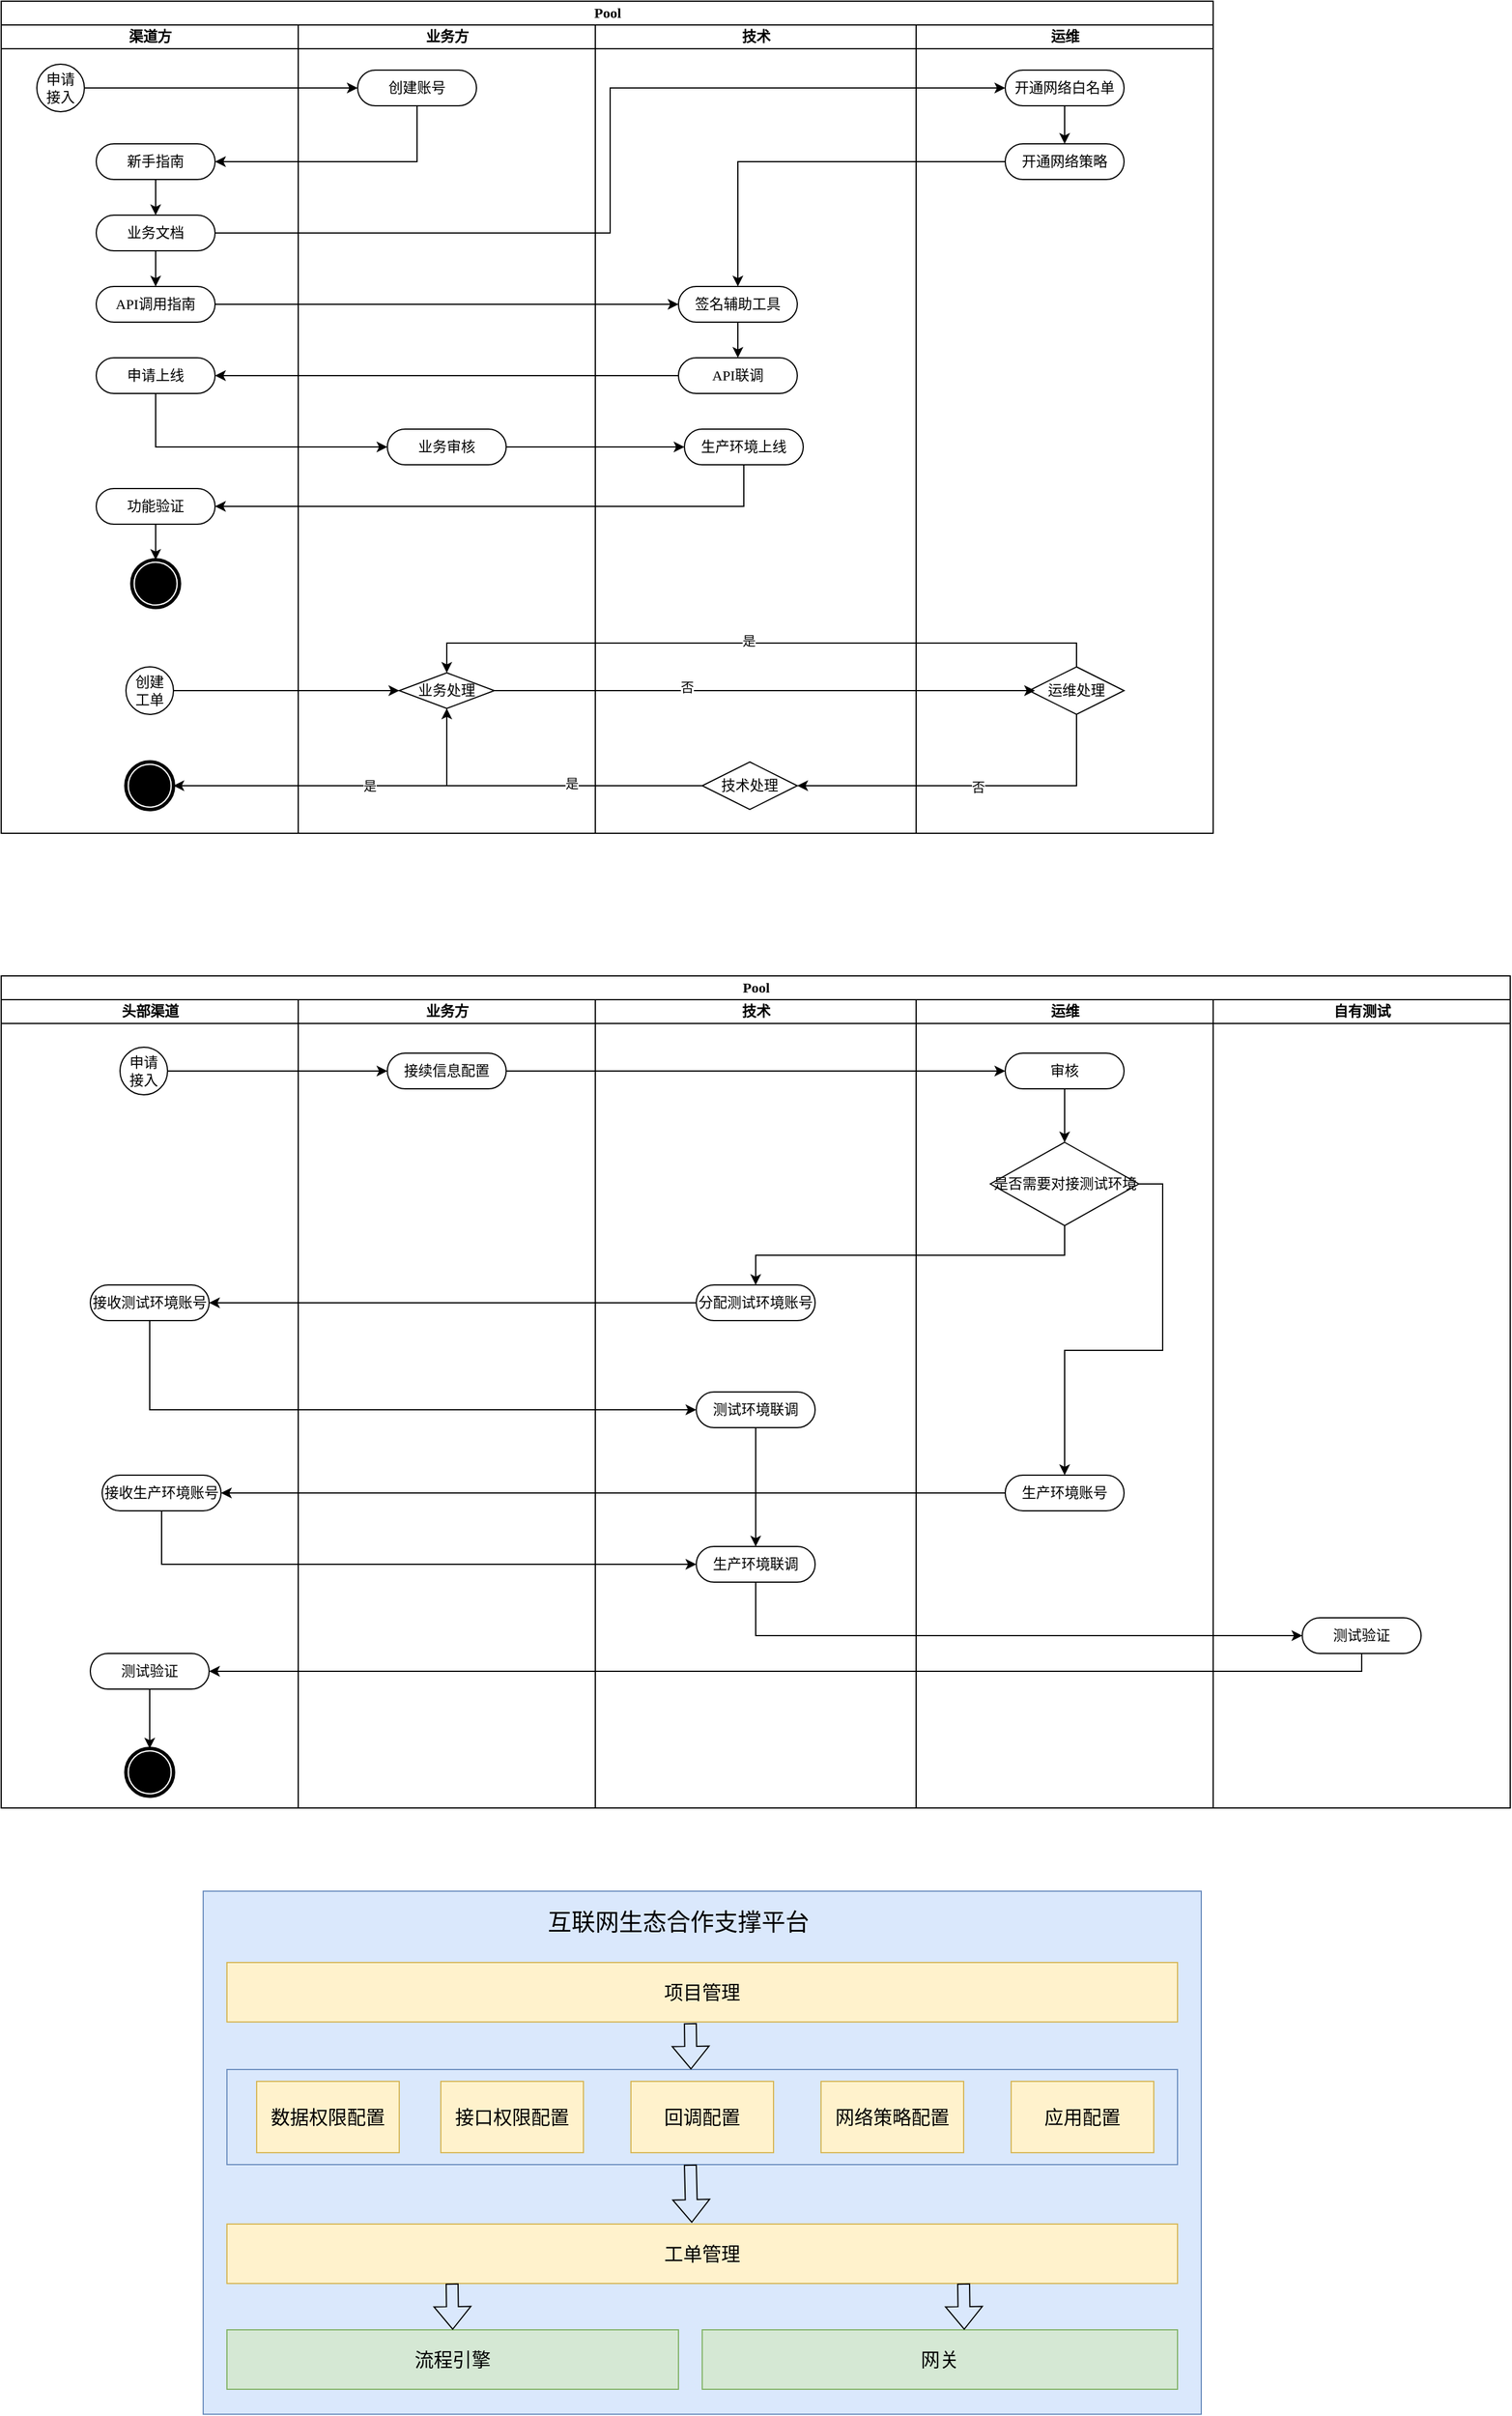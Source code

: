 <mxfile version="21.6.3" type="github" pages="3">
  <diagram name="Page-1" id="0783ab3e-0a74-02c8-0abd-f7b4e66b4bec">
    <mxGraphModel dx="1548" dy="1014" grid="1" gridSize="10" guides="1" tooltips="1" connect="1" arrows="1" fold="1" page="1" pageScale="1" pageWidth="850" pageHeight="1100" background="none" math="0" shadow="0">
      <root>
        <mxCell id="0" />
        <mxCell id="1" parent="0" />
        <mxCell id="1c1d494c118603dd-1" value="Pool" style="swimlane;html=1;childLayout=stackLayout;startSize=20;rounded=0;shadow=0;comic=0;labelBackgroundColor=none;strokeWidth=1;fontFamily=Verdana;fontSize=12;align=center;" parent="1" vertex="1">
          <mxGeometry x="40" y="20" width="1020" height="700" as="geometry" />
        </mxCell>
        <mxCell id="1c1d494c118603dd-2" value="渠道方" style="swimlane;html=1;startSize=20;" parent="1c1d494c118603dd-1" vertex="1">
          <mxGeometry y="20" width="250" height="680" as="geometry" />
        </mxCell>
        <mxCell id="7dVzVwEmSAzXkPohGRhL-30" value="申请&lt;br&gt;接入" style="ellipse;whiteSpace=wrap;html=1;aspect=fixed;" parent="1c1d494c118603dd-2" vertex="1">
          <mxGeometry x="30" y="33" width="40" height="40" as="geometry" />
        </mxCell>
        <mxCell id="7dVzVwEmSAzXkPohGRhL-35" style="edgeStyle=orthogonalEdgeStyle;rounded=0;orthogonalLoop=1;jettySize=auto;html=1;exitX=0.5;exitY=1;exitDx=0;exitDy=0;" parent="1c1d494c118603dd-2" source="7dVzVwEmSAzXkPohGRhL-32" target="7dVzVwEmSAzXkPohGRhL-34" edge="1">
          <mxGeometry relative="1" as="geometry" />
        </mxCell>
        <mxCell id="7dVzVwEmSAzXkPohGRhL-32" value="新手指南" style="rounded=1;whiteSpace=wrap;html=1;shadow=0;comic=0;labelBackgroundColor=none;strokeWidth=1;fontFamily=Verdana;fontSize=12;align=center;arcSize=50;" parent="1c1d494c118603dd-2" vertex="1">
          <mxGeometry x="80" y="100" width="100" height="30" as="geometry" />
        </mxCell>
        <mxCell id="7dVzVwEmSAzXkPohGRhL-37" style="edgeStyle=orthogonalEdgeStyle;rounded=0;orthogonalLoop=1;jettySize=auto;html=1;" parent="1c1d494c118603dd-2" source="7dVzVwEmSAzXkPohGRhL-34" target="7dVzVwEmSAzXkPohGRhL-36" edge="1">
          <mxGeometry relative="1" as="geometry" />
        </mxCell>
        <mxCell id="7dVzVwEmSAzXkPohGRhL-34" value="业务文档" style="rounded=1;whiteSpace=wrap;html=1;shadow=0;comic=0;labelBackgroundColor=none;strokeWidth=1;fontFamily=Verdana;fontSize=12;align=center;arcSize=50;" parent="1c1d494c118603dd-2" vertex="1">
          <mxGeometry x="80" y="160" width="100" height="30" as="geometry" />
        </mxCell>
        <mxCell id="7dVzVwEmSAzXkPohGRhL-36" value="API调用指南" style="rounded=1;whiteSpace=wrap;html=1;shadow=0;comic=0;labelBackgroundColor=none;strokeWidth=1;fontFamily=Verdana;fontSize=12;align=center;arcSize=50;" parent="1c1d494c118603dd-2" vertex="1">
          <mxGeometry x="80" y="220" width="100" height="30" as="geometry" />
        </mxCell>
        <mxCell id="7dVzVwEmSAzXkPohGRhL-49" value="申请上线" style="rounded=1;whiteSpace=wrap;html=1;shadow=0;comic=0;labelBackgroundColor=none;strokeWidth=1;fontFamily=Verdana;fontSize=12;align=center;arcSize=50;" parent="1c1d494c118603dd-2" vertex="1">
          <mxGeometry x="80" y="280" width="100" height="30" as="geometry" />
        </mxCell>
        <mxCell id="7dVzVwEmSAzXkPohGRhL-58" style="edgeStyle=orthogonalEdgeStyle;rounded=0;orthogonalLoop=1;jettySize=auto;html=1;exitX=0.5;exitY=1;exitDx=0;exitDy=0;" parent="1c1d494c118603dd-2" source="7dVzVwEmSAzXkPohGRhL-56" target="60571a20871a0731-5" edge="1">
          <mxGeometry relative="1" as="geometry" />
        </mxCell>
        <mxCell id="7dVzVwEmSAzXkPohGRhL-56" value="功能验证" style="rounded=1;whiteSpace=wrap;html=1;shadow=0;comic=0;labelBackgroundColor=none;strokeWidth=1;fontFamily=Verdana;fontSize=12;align=center;arcSize=50;" parent="1c1d494c118603dd-2" vertex="1">
          <mxGeometry x="80" y="390" width="100" height="30" as="geometry" />
        </mxCell>
        <mxCell id="60571a20871a0731-5" value="" style="shape=mxgraph.bpmn.shape;html=1;verticalLabelPosition=bottom;labelBackgroundColor=#ffffff;verticalAlign=top;perimeter=ellipsePerimeter;outline=end;symbol=terminate;rounded=0;shadow=0;comic=0;strokeWidth=1;fontFamily=Verdana;fontSize=12;align=center;" parent="1c1d494c118603dd-2" vertex="1">
          <mxGeometry x="110" y="450" width="40" height="40" as="geometry" />
        </mxCell>
        <mxCell id="7dVzVwEmSAzXkPohGRhL-59" value="创建&lt;br&gt;工单" style="ellipse;whiteSpace=wrap;html=1;aspect=fixed;" parent="1c1d494c118603dd-2" vertex="1">
          <mxGeometry x="105" y="540" width="40" height="40" as="geometry" />
        </mxCell>
        <mxCell id="7dVzVwEmSAzXkPohGRhL-106" value="" style="shape=mxgraph.bpmn.shape;html=1;verticalLabelPosition=bottom;labelBackgroundColor=#ffffff;verticalAlign=top;perimeter=ellipsePerimeter;outline=end;symbol=terminate;rounded=0;shadow=0;comic=0;strokeWidth=1;fontFamily=Verdana;fontSize=12;align=center;" parent="1c1d494c118603dd-2" vertex="1">
          <mxGeometry x="105" y="620" width="40" height="40" as="geometry" />
        </mxCell>
        <mxCell id="1c1d494c118603dd-3" value="业务方" style="swimlane;html=1;startSize=20;" parent="1c1d494c118603dd-1" vertex="1">
          <mxGeometry x="250" y="20" width="250" height="680" as="geometry" />
        </mxCell>
        <mxCell id="60571a20871a0731-8" value="创建账号" style="rounded=1;whiteSpace=wrap;html=1;shadow=0;comic=0;labelBackgroundColor=none;strokeWidth=1;fontFamily=Verdana;fontSize=12;align=center;arcSize=50;" parent="1c1d494c118603dd-3" vertex="1">
          <mxGeometry x="50" y="38" width="100" height="30" as="geometry" />
        </mxCell>
        <mxCell id="7dVzVwEmSAzXkPohGRhL-51" value="业务审核" style="rounded=1;whiteSpace=wrap;html=1;shadow=0;comic=0;labelBackgroundColor=none;strokeWidth=1;fontFamily=Verdana;fontSize=12;align=center;arcSize=50;" parent="1c1d494c118603dd-3" vertex="1">
          <mxGeometry x="75" y="340" width="100" height="30" as="geometry" />
        </mxCell>
        <mxCell id="7dVzVwEmSAzXkPohGRhL-61" value="业务处理" style="rhombus;whiteSpace=wrap;html=1;" parent="1c1d494c118603dd-3" vertex="1">
          <mxGeometry x="85" y="545" width="80" height="30" as="geometry" />
        </mxCell>
        <mxCell id="1c1d494c118603dd-4" value="技术" style="swimlane;html=1;startSize=20;" parent="1c1d494c118603dd-1" vertex="1">
          <mxGeometry x="500" y="20" width="270" height="680" as="geometry" />
        </mxCell>
        <mxCell id="1c1d494c118603dd-44" style="edgeStyle=none;rounded=0;html=1;labelBackgroundColor=none;startArrow=none;startFill=0;startSize=5;endArrow=classicThin;endFill=1;endSize=5;jettySize=auto;orthogonalLoop=1;strokeWidth=1;fontFamily=Verdana;fontSize=12" parent="1c1d494c118603dd-4" edge="1">
          <mxGeometry relative="1" as="geometry">
            <mxPoint x="120" y="700" as="sourcePoint" />
          </mxGeometry>
        </mxCell>
        <mxCell id="1c1d494c118603dd-56" style="edgeStyle=none;rounded=0;html=1;dashed=1;labelBackgroundColor=none;startArrow=none;startFill=0;startSize=5;endArrow=oval;endFill=0;endSize=5;jettySize=auto;orthogonalLoop=1;strokeWidth=1;fontFamily=Verdana;fontSize=12" parent="1c1d494c118603dd-4" edge="1">
          <mxGeometry relative="1" as="geometry">
            <mxPoint x="156.964" y="640" as="sourcePoint" />
          </mxGeometry>
        </mxCell>
        <mxCell id="1c1d494c118603dd-58" style="edgeStyle=none;rounded=0;html=1;dashed=1;labelBackgroundColor=none;startArrow=none;startFill=0;startSize=5;endArrow=oval;endFill=0;endSize=5;jettySize=auto;orthogonalLoop=1;strokeWidth=1;fontFamily=Verdana;fontSize=12" parent="1c1d494c118603dd-4" edge="1">
          <mxGeometry relative="1" as="geometry">
            <mxPoint x="169.6" y="785" as="sourcePoint" />
          </mxGeometry>
        </mxCell>
        <mxCell id="7dVzVwEmSAzXkPohGRhL-42" style="edgeStyle=orthogonalEdgeStyle;rounded=0;orthogonalLoop=1;jettySize=auto;html=1;exitX=0.5;exitY=1;exitDx=0;exitDy=0;" parent="1c1d494c118603dd-4" source="7dVzVwEmSAzXkPohGRhL-38" target="7dVzVwEmSAzXkPohGRhL-40" edge="1">
          <mxGeometry relative="1" as="geometry" />
        </mxCell>
        <mxCell id="7dVzVwEmSAzXkPohGRhL-38" value="签名辅助工具" style="rounded=1;whiteSpace=wrap;html=1;shadow=0;comic=0;labelBackgroundColor=none;strokeWidth=1;fontFamily=Verdana;fontSize=12;align=center;arcSize=50;" parent="1c1d494c118603dd-4" vertex="1">
          <mxGeometry x="70" y="220" width="100" height="30" as="geometry" />
        </mxCell>
        <mxCell id="7dVzVwEmSAzXkPohGRhL-40" value="API联调" style="rounded=1;whiteSpace=wrap;html=1;shadow=0;comic=0;labelBackgroundColor=none;strokeWidth=1;fontFamily=Verdana;fontSize=12;align=center;arcSize=50;" parent="1c1d494c118603dd-4" vertex="1">
          <mxGeometry x="70" y="280" width="100" height="30" as="geometry" />
        </mxCell>
        <mxCell id="7dVzVwEmSAzXkPohGRhL-53" value="生产环境上线" style="rounded=1;whiteSpace=wrap;html=1;shadow=0;comic=0;labelBackgroundColor=none;strokeWidth=1;fontFamily=Verdana;fontSize=12;align=center;arcSize=50;" parent="1c1d494c118603dd-4" vertex="1">
          <mxGeometry x="75" y="340" width="100" height="30" as="geometry" />
        </mxCell>
        <mxCell id="7dVzVwEmSAzXkPohGRhL-103" value="技术处理" style="rhombus;whiteSpace=wrap;html=1;" parent="1c1d494c118603dd-4" vertex="1">
          <mxGeometry x="90" y="620" width="80" height="40" as="geometry" />
        </mxCell>
        <mxCell id="7dVzVwEmSAzXkPohGRhL-31" style="edgeStyle=orthogonalEdgeStyle;rounded=0;orthogonalLoop=1;jettySize=auto;html=1;exitX=1;exitY=0.5;exitDx=0;exitDy=0;entryX=0;entryY=0.5;entryDx=0;entryDy=0;" parent="1c1d494c118603dd-1" source="7dVzVwEmSAzXkPohGRhL-30" target="60571a20871a0731-8" edge="1">
          <mxGeometry relative="1" as="geometry" />
        </mxCell>
        <mxCell id="7dVzVwEmSAzXkPohGRhL-33" style="edgeStyle=orthogonalEdgeStyle;rounded=0;orthogonalLoop=1;jettySize=auto;html=1;exitX=0.5;exitY=1;exitDx=0;exitDy=0;entryX=1;entryY=0.5;entryDx=0;entryDy=0;" parent="1c1d494c118603dd-1" source="60571a20871a0731-8" target="7dVzVwEmSAzXkPohGRhL-32" edge="1">
          <mxGeometry relative="1" as="geometry" />
        </mxCell>
        <mxCell id="7dVzVwEmSAzXkPohGRhL-48" style="edgeStyle=orthogonalEdgeStyle;rounded=0;orthogonalLoop=1;jettySize=auto;html=1;exitX=1;exitY=0.5;exitDx=0;exitDy=0;" parent="1c1d494c118603dd-1" source="7dVzVwEmSAzXkPohGRhL-36" target="7dVzVwEmSAzXkPohGRhL-38" edge="1">
          <mxGeometry relative="1" as="geometry" />
        </mxCell>
        <mxCell id="7dVzVwEmSAzXkPohGRhL-50" style="edgeStyle=orthogonalEdgeStyle;rounded=0;orthogonalLoop=1;jettySize=auto;html=1;" parent="1c1d494c118603dd-1" source="7dVzVwEmSAzXkPohGRhL-40" target="7dVzVwEmSAzXkPohGRhL-49" edge="1">
          <mxGeometry relative="1" as="geometry" />
        </mxCell>
        <mxCell id="7dVzVwEmSAzXkPohGRhL-52" style="edgeStyle=orthogonalEdgeStyle;rounded=0;orthogonalLoop=1;jettySize=auto;html=1;exitX=0.5;exitY=1;exitDx=0;exitDy=0;entryX=0;entryY=0.5;entryDx=0;entryDy=0;" parent="1c1d494c118603dd-1" source="7dVzVwEmSAzXkPohGRhL-49" target="7dVzVwEmSAzXkPohGRhL-51" edge="1">
          <mxGeometry relative="1" as="geometry" />
        </mxCell>
        <mxCell id="7dVzVwEmSAzXkPohGRhL-54" style="edgeStyle=orthogonalEdgeStyle;rounded=0;orthogonalLoop=1;jettySize=auto;html=1;entryX=0;entryY=0.5;entryDx=0;entryDy=0;" parent="1c1d494c118603dd-1" source="7dVzVwEmSAzXkPohGRhL-51" target="7dVzVwEmSAzXkPohGRhL-53" edge="1">
          <mxGeometry relative="1" as="geometry" />
        </mxCell>
        <mxCell id="7dVzVwEmSAzXkPohGRhL-57" style="edgeStyle=orthogonalEdgeStyle;rounded=0;orthogonalLoop=1;jettySize=auto;html=1;exitX=0.5;exitY=1;exitDx=0;exitDy=0;entryX=1;entryY=0.5;entryDx=0;entryDy=0;" parent="1c1d494c118603dd-1" source="7dVzVwEmSAzXkPohGRhL-53" target="7dVzVwEmSAzXkPohGRhL-56" edge="1">
          <mxGeometry relative="1" as="geometry" />
        </mxCell>
        <mxCell id="7dVzVwEmSAzXkPohGRhL-47" style="edgeStyle=orthogonalEdgeStyle;rounded=0;orthogonalLoop=1;jettySize=auto;html=1;" parent="1c1d494c118603dd-1" source="7dVzVwEmSAzXkPohGRhL-45" target="7dVzVwEmSAzXkPohGRhL-38" edge="1">
          <mxGeometry relative="1" as="geometry" />
        </mxCell>
        <mxCell id="7dVzVwEmSAzXkPohGRhL-1" value="运维" style="swimlane;html=1;startSize=20;" parent="1c1d494c118603dd-1" vertex="1">
          <mxGeometry x="770" y="20" width="250" height="680" as="geometry" />
        </mxCell>
        <mxCell id="7dVzVwEmSAzXkPohGRhL-46" style="edgeStyle=orthogonalEdgeStyle;rounded=0;orthogonalLoop=1;jettySize=auto;html=1;exitX=0.5;exitY=1;exitDx=0;exitDy=0;" parent="7dVzVwEmSAzXkPohGRhL-1" source="7dVzVwEmSAzXkPohGRhL-43" target="7dVzVwEmSAzXkPohGRhL-45" edge="1">
          <mxGeometry relative="1" as="geometry" />
        </mxCell>
        <mxCell id="7dVzVwEmSAzXkPohGRhL-43" value="开通网络白名单" style="rounded=1;whiteSpace=wrap;html=1;shadow=0;comic=0;labelBackgroundColor=none;strokeWidth=1;fontFamily=Verdana;fontSize=12;align=center;arcSize=50;" parent="7dVzVwEmSAzXkPohGRhL-1" vertex="1">
          <mxGeometry x="75" y="38" width="100" height="30" as="geometry" />
        </mxCell>
        <mxCell id="7dVzVwEmSAzXkPohGRhL-45" value="开通网络策略" style="rounded=1;whiteSpace=wrap;html=1;shadow=0;comic=0;labelBackgroundColor=none;strokeWidth=1;fontFamily=Verdana;fontSize=12;align=center;arcSize=50;" parent="7dVzVwEmSAzXkPohGRhL-1" vertex="1">
          <mxGeometry x="75" y="100" width="100" height="30" as="geometry" />
        </mxCell>
        <mxCell id="7dVzVwEmSAzXkPohGRhL-102" value="运维处理" style="rhombus;whiteSpace=wrap;html=1;" parent="7dVzVwEmSAzXkPohGRhL-1" vertex="1">
          <mxGeometry x="95" y="540" width="80" height="40" as="geometry" />
        </mxCell>
        <mxCell id="7dVzVwEmSAzXkPohGRhL-62" style="edgeStyle=orthogonalEdgeStyle;rounded=0;orthogonalLoop=1;jettySize=auto;html=1;exitX=1;exitY=0.5;exitDx=0;exitDy=0;" parent="1c1d494c118603dd-1" source="7dVzVwEmSAzXkPohGRhL-59" target="7dVzVwEmSAzXkPohGRhL-61" edge="1">
          <mxGeometry relative="1" as="geometry" />
        </mxCell>
        <mxCell id="7dVzVwEmSAzXkPohGRhL-104" style="edgeStyle=orthogonalEdgeStyle;rounded=0;orthogonalLoop=1;jettySize=auto;html=1;entryX=0.063;entryY=0.5;entryDx=0;entryDy=0;entryPerimeter=0;" parent="1c1d494c118603dd-1" source="7dVzVwEmSAzXkPohGRhL-61" target="7dVzVwEmSAzXkPohGRhL-102" edge="1">
          <mxGeometry relative="1" as="geometry" />
        </mxCell>
        <mxCell id="7dVzVwEmSAzXkPohGRhL-105" value="否" style="edgeLabel;html=1;align=center;verticalAlign=middle;resizable=0;points=[];" parent="7dVzVwEmSAzXkPohGRhL-104" vertex="1" connectable="0">
          <mxGeometry x="-0.29" y="3" relative="1" as="geometry">
            <mxPoint as="offset" />
          </mxGeometry>
        </mxCell>
        <mxCell id="7dVzVwEmSAzXkPohGRhL-107" style="edgeStyle=orthogonalEdgeStyle;rounded=0;orthogonalLoop=1;jettySize=auto;html=1;entryX=1;entryY=0.5;entryDx=0;entryDy=0;exitX=0.5;exitY=1;exitDx=0;exitDy=0;" parent="1c1d494c118603dd-1" source="7dVzVwEmSAzXkPohGRhL-61" target="7dVzVwEmSAzXkPohGRhL-106" edge="1">
          <mxGeometry relative="1" as="geometry">
            <mxPoint x="370" y="600" as="sourcePoint" />
          </mxGeometry>
        </mxCell>
        <mxCell id="7dVzVwEmSAzXkPohGRhL-108" value="是" style="edgeLabel;html=1;align=center;verticalAlign=middle;resizable=0;points=[];" parent="7dVzVwEmSAzXkPohGRhL-107" vertex="1" connectable="0">
          <mxGeometry x="-0.119" relative="1" as="geometry">
            <mxPoint as="offset" />
          </mxGeometry>
        </mxCell>
        <mxCell id="7dVzVwEmSAzXkPohGRhL-110" style="edgeStyle=orthogonalEdgeStyle;rounded=0;orthogonalLoop=1;jettySize=auto;html=1;exitX=0.5;exitY=1;exitDx=0;exitDy=0;entryX=1;entryY=0.5;entryDx=0;entryDy=0;" parent="1c1d494c118603dd-1" source="7dVzVwEmSAzXkPohGRhL-102" target="7dVzVwEmSAzXkPohGRhL-103" edge="1">
          <mxGeometry relative="1" as="geometry" />
        </mxCell>
        <mxCell id="7dVzVwEmSAzXkPohGRhL-113" value="否" style="edgeLabel;html=1;align=center;verticalAlign=middle;resizable=0;points=[];" parent="7dVzVwEmSAzXkPohGRhL-110" vertex="1" connectable="0">
          <mxGeometry x="-0.03" y="1" relative="1" as="geometry">
            <mxPoint as="offset" />
          </mxGeometry>
        </mxCell>
        <mxCell id="7dVzVwEmSAzXkPohGRhL-111" style="edgeStyle=orthogonalEdgeStyle;rounded=0;orthogonalLoop=1;jettySize=auto;html=1;exitX=0.5;exitY=0;exitDx=0;exitDy=0;entryX=0.5;entryY=0;entryDx=0;entryDy=0;" parent="1c1d494c118603dd-1" source="7dVzVwEmSAzXkPohGRhL-102" target="7dVzVwEmSAzXkPohGRhL-61" edge="1">
          <mxGeometry relative="1" as="geometry" />
        </mxCell>
        <mxCell id="7dVzVwEmSAzXkPohGRhL-112" value="是" style="edgeLabel;html=1;align=center;verticalAlign=middle;resizable=0;points=[];" parent="7dVzVwEmSAzXkPohGRhL-111" vertex="1" connectable="0">
          <mxGeometry x="0.029" y="-2" relative="1" as="geometry">
            <mxPoint as="offset" />
          </mxGeometry>
        </mxCell>
        <mxCell id="7dVzVwEmSAzXkPohGRhL-116" style="edgeStyle=orthogonalEdgeStyle;rounded=0;orthogonalLoop=1;jettySize=auto;html=1;" parent="1c1d494c118603dd-1" source="7dVzVwEmSAzXkPohGRhL-103" target="7dVzVwEmSAzXkPohGRhL-61" edge="1">
          <mxGeometry relative="1" as="geometry" />
        </mxCell>
        <mxCell id="7dVzVwEmSAzXkPohGRhL-117" value="是" style="edgeLabel;html=1;align=center;verticalAlign=middle;resizable=0;points=[];" parent="7dVzVwEmSAzXkPohGRhL-116" vertex="1" connectable="0">
          <mxGeometry x="-0.21" y="-2" relative="1" as="geometry">
            <mxPoint as="offset" />
          </mxGeometry>
        </mxCell>
        <mxCell id="7dVzVwEmSAzXkPohGRhL-118" style="edgeStyle=orthogonalEdgeStyle;rounded=0;orthogonalLoop=1;jettySize=auto;html=1;entryX=0;entryY=0.5;entryDx=0;entryDy=0;" parent="1c1d494c118603dd-1" source="7dVzVwEmSAzXkPohGRhL-34" target="7dVzVwEmSAzXkPohGRhL-43" edge="1">
          <mxGeometry relative="1" as="geometry" />
        </mxCell>
        <mxCell id="Z-hzTYF0Bye54f5R3NHl-1" value="Pool" style="swimlane;html=1;childLayout=stackLayout;startSize=20;rounded=0;shadow=0;comic=0;labelBackgroundColor=none;strokeWidth=1;fontFamily=Verdana;fontSize=12;align=center;" vertex="1" parent="1">
          <mxGeometry x="40" y="840" width="1270" height="700" as="geometry" />
        </mxCell>
        <mxCell id="Z-hzTYF0Bye54f5R3NHl-2" value="头部渠道" style="swimlane;html=1;startSize=20;" vertex="1" parent="Z-hzTYF0Bye54f5R3NHl-1">
          <mxGeometry y="20" width="250" height="680" as="geometry" />
        </mxCell>
        <mxCell id="Z-hzTYF0Bye54f5R3NHl-4" style="edgeStyle=orthogonalEdgeStyle;rounded=0;orthogonalLoop=1;jettySize=auto;html=1;exitX=0.5;exitY=1;exitDx=0;exitDy=0;" edge="1" parent="Z-hzTYF0Bye54f5R3NHl-2" target="Z-hzTYF0Bye54f5R3NHl-7">
          <mxGeometry relative="1" as="geometry">
            <mxPoint x="130" y="130" as="sourcePoint" />
          </mxGeometry>
        </mxCell>
        <mxCell id="Z-hzTYF0Bye54f5R3NHl-6" style="edgeStyle=orthogonalEdgeStyle;rounded=0;orthogonalLoop=1;jettySize=auto;html=1;" edge="1" parent="Z-hzTYF0Bye54f5R3NHl-2" target="Z-hzTYF0Bye54f5R3NHl-8">
          <mxGeometry relative="1" as="geometry">
            <mxPoint x="130" y="190" as="sourcePoint" />
          </mxGeometry>
        </mxCell>
        <mxCell id="Z-hzTYF0Bye54f5R3NHl-56" value="申请&lt;br&gt;接入" style="ellipse;whiteSpace=wrap;html=1;aspect=fixed;" vertex="1" parent="Z-hzTYF0Bye54f5R3NHl-2">
          <mxGeometry x="100" y="40" width="40" height="40" as="geometry" />
        </mxCell>
        <mxCell id="Z-hzTYF0Bye54f5R3NHl-66" value="接收测试环境账号" style="rounded=1;whiteSpace=wrap;html=1;shadow=0;comic=0;labelBackgroundColor=none;strokeWidth=1;fontFamily=Verdana;fontSize=12;align=center;arcSize=50;" vertex="1" parent="Z-hzTYF0Bye54f5R3NHl-2">
          <mxGeometry x="75" y="240" width="100" height="30" as="geometry" />
        </mxCell>
        <mxCell id="Z-hzTYF0Bye54f5R3NHl-80" value="接收生产环境账号" style="rounded=1;whiteSpace=wrap;html=1;shadow=0;comic=0;labelBackgroundColor=none;strokeWidth=1;fontFamily=Verdana;fontSize=12;align=center;arcSize=50;" vertex="1" parent="Z-hzTYF0Bye54f5R3NHl-2">
          <mxGeometry x="85" y="400" width="100" height="30" as="geometry" />
        </mxCell>
        <mxCell id="Z-hzTYF0Bye54f5R3NHl-91" style="edgeStyle=orthogonalEdgeStyle;rounded=0;orthogonalLoop=1;jettySize=auto;html=1;exitX=0.5;exitY=1;exitDx=0;exitDy=0;entryX=0.5;entryY=0;entryDx=0;entryDy=0;" edge="1" parent="Z-hzTYF0Bye54f5R3NHl-2" source="Z-hzTYF0Bye54f5R3NHl-87" target="Z-hzTYF0Bye54f5R3NHl-90">
          <mxGeometry relative="1" as="geometry" />
        </mxCell>
        <mxCell id="Z-hzTYF0Bye54f5R3NHl-87" value="测试验证" style="rounded=1;whiteSpace=wrap;html=1;shadow=0;comic=0;labelBackgroundColor=none;strokeWidth=1;fontFamily=Verdana;fontSize=12;align=center;arcSize=50;" vertex="1" parent="Z-hzTYF0Bye54f5R3NHl-2">
          <mxGeometry x="75" y="550" width="100" height="30" as="geometry" />
        </mxCell>
        <mxCell id="Z-hzTYF0Bye54f5R3NHl-90" value="" style="shape=mxgraph.bpmn.shape;html=1;verticalLabelPosition=bottom;labelBackgroundColor=#ffffff;verticalAlign=top;perimeter=ellipsePerimeter;outline=end;symbol=terminate;rounded=0;shadow=0;comic=0;strokeWidth=1;fontFamily=Verdana;fontSize=12;align=center;" vertex="1" parent="Z-hzTYF0Bye54f5R3NHl-2">
          <mxGeometry x="105" y="630" width="40" height="40" as="geometry" />
        </mxCell>
        <mxCell id="Z-hzTYF0Bye54f5R3NHl-15" value="业务方" style="swimlane;html=1;startSize=20;" vertex="1" parent="Z-hzTYF0Bye54f5R3NHl-1">
          <mxGeometry x="250" y="20" width="250" height="680" as="geometry" />
        </mxCell>
        <mxCell id="Z-hzTYF0Bye54f5R3NHl-57" value="接续信息配置" style="rounded=1;whiteSpace=wrap;html=1;shadow=0;comic=0;labelBackgroundColor=none;strokeWidth=1;fontFamily=Verdana;fontSize=12;align=center;arcSize=50;" vertex="1" parent="Z-hzTYF0Bye54f5R3NHl-15">
          <mxGeometry x="75" y="45" width="100" height="30" as="geometry" />
        </mxCell>
        <mxCell id="Z-hzTYF0Bye54f5R3NHl-19" value="技术" style="swimlane;html=1;startSize=20;" vertex="1" parent="Z-hzTYF0Bye54f5R3NHl-1">
          <mxGeometry x="500" y="20" width="270" height="680" as="geometry" />
        </mxCell>
        <mxCell id="Z-hzTYF0Bye54f5R3NHl-20" style="edgeStyle=none;rounded=0;html=1;labelBackgroundColor=none;startArrow=none;startFill=0;startSize=5;endArrow=classicThin;endFill=1;endSize=5;jettySize=auto;orthogonalLoop=1;strokeWidth=1;fontFamily=Verdana;fontSize=12" edge="1" parent="Z-hzTYF0Bye54f5R3NHl-19">
          <mxGeometry relative="1" as="geometry">
            <mxPoint x="120" y="700" as="sourcePoint" />
          </mxGeometry>
        </mxCell>
        <mxCell id="Z-hzTYF0Bye54f5R3NHl-21" style="edgeStyle=none;rounded=0;html=1;dashed=1;labelBackgroundColor=none;startArrow=none;startFill=0;startSize=5;endArrow=oval;endFill=0;endSize=5;jettySize=auto;orthogonalLoop=1;strokeWidth=1;fontFamily=Verdana;fontSize=12" edge="1" parent="Z-hzTYF0Bye54f5R3NHl-19">
          <mxGeometry relative="1" as="geometry">
            <mxPoint x="156.964" y="640" as="sourcePoint" />
          </mxGeometry>
        </mxCell>
        <mxCell id="Z-hzTYF0Bye54f5R3NHl-22" style="edgeStyle=none;rounded=0;html=1;dashed=1;labelBackgroundColor=none;startArrow=none;startFill=0;startSize=5;endArrow=oval;endFill=0;endSize=5;jettySize=auto;orthogonalLoop=1;strokeWidth=1;fontFamily=Verdana;fontSize=12" edge="1" parent="Z-hzTYF0Bye54f5R3NHl-19">
          <mxGeometry relative="1" as="geometry">
            <mxPoint x="169.6" y="785" as="sourcePoint" />
          </mxGeometry>
        </mxCell>
        <mxCell id="Z-hzTYF0Bye54f5R3NHl-64" value="分配测试环境账号" style="rounded=1;whiteSpace=wrap;html=1;shadow=0;comic=0;labelBackgroundColor=none;strokeWidth=1;fontFamily=Verdana;fontSize=12;align=center;arcSize=50;" vertex="1" parent="Z-hzTYF0Bye54f5R3NHl-19">
          <mxGeometry x="85" y="240" width="100" height="30" as="geometry" />
        </mxCell>
        <mxCell id="Z-hzTYF0Bye54f5R3NHl-84" style="edgeStyle=orthogonalEdgeStyle;rounded=0;orthogonalLoop=1;jettySize=auto;html=1;exitX=0.5;exitY=1;exitDx=0;exitDy=0;" edge="1" parent="Z-hzTYF0Bye54f5R3NHl-19" source="Z-hzTYF0Bye54f5R3NHl-68" target="Z-hzTYF0Bye54f5R3NHl-70">
          <mxGeometry relative="1" as="geometry" />
        </mxCell>
        <mxCell id="Z-hzTYF0Bye54f5R3NHl-68" value="测试环境联调" style="rounded=1;whiteSpace=wrap;html=1;shadow=0;comic=0;labelBackgroundColor=none;strokeWidth=1;fontFamily=Verdana;fontSize=12;align=center;arcSize=50;" vertex="1" parent="Z-hzTYF0Bye54f5R3NHl-19">
          <mxGeometry x="85" y="330" width="100" height="30" as="geometry" />
        </mxCell>
        <mxCell id="Z-hzTYF0Bye54f5R3NHl-70" value="生产环境联调" style="rounded=1;whiteSpace=wrap;html=1;shadow=0;comic=0;labelBackgroundColor=none;strokeWidth=1;fontFamily=Verdana;fontSize=12;align=center;arcSize=50;" vertex="1" parent="Z-hzTYF0Bye54f5R3NHl-19">
          <mxGeometry x="85" y="460" width="100" height="30" as="geometry" />
        </mxCell>
        <mxCell id="Z-hzTYF0Bye54f5R3NHl-28" style="edgeStyle=orthogonalEdgeStyle;rounded=0;orthogonalLoop=1;jettySize=auto;html=1;exitX=1;exitY=0.5;exitDx=0;exitDy=0;entryX=0;entryY=0.5;entryDx=0;entryDy=0;" edge="1" parent="Z-hzTYF0Bye54f5R3NHl-1" target="Z-hzTYF0Bye54f5R3NHl-16">
          <mxGeometry relative="1" as="geometry">
            <mxPoint x="70" y="73" as="sourcePoint" />
          </mxGeometry>
        </mxCell>
        <mxCell id="Z-hzTYF0Bye54f5R3NHl-29" style="edgeStyle=orthogonalEdgeStyle;rounded=0;orthogonalLoop=1;jettySize=auto;html=1;exitX=0.5;exitY=1;exitDx=0;exitDy=0;entryX=1;entryY=0.5;entryDx=0;entryDy=0;" edge="1" parent="Z-hzTYF0Bye54f5R3NHl-1" target="Z-hzTYF0Bye54f5R3NHl-5">
          <mxGeometry relative="1" as="geometry">
            <mxPoint x="350" y="88" as="sourcePoint" />
          </mxGeometry>
        </mxCell>
        <mxCell id="Z-hzTYF0Bye54f5R3NHl-32" style="edgeStyle=orthogonalEdgeStyle;rounded=0;orthogonalLoop=1;jettySize=auto;html=1;exitX=0.5;exitY=1;exitDx=0;exitDy=0;entryX=0;entryY=0.5;entryDx=0;entryDy=0;" edge="1" parent="Z-hzTYF0Bye54f5R3NHl-1" target="Z-hzTYF0Bye54f5R3NHl-17">
          <mxGeometry relative="1" as="geometry">
            <mxPoint x="130" y="330" as="sourcePoint" />
          </mxGeometry>
        </mxCell>
        <mxCell id="Z-hzTYF0Bye54f5R3NHl-36" value="运维" style="swimlane;html=1;startSize=20;" vertex="1" parent="Z-hzTYF0Bye54f5R3NHl-1">
          <mxGeometry x="770" y="20" width="250" height="680" as="geometry" />
        </mxCell>
        <mxCell id="Z-hzTYF0Bye54f5R3NHl-63" style="edgeStyle=orthogonalEdgeStyle;rounded=0;orthogonalLoop=1;jettySize=auto;html=1;exitX=0.5;exitY=1;exitDx=0;exitDy=0;" edge="1" parent="Z-hzTYF0Bye54f5R3NHl-36" source="Z-hzTYF0Bye54f5R3NHl-58" target="Z-hzTYF0Bye54f5R3NHl-59">
          <mxGeometry relative="1" as="geometry" />
        </mxCell>
        <mxCell id="Z-hzTYF0Bye54f5R3NHl-58" value="审核" style="rounded=1;whiteSpace=wrap;html=1;shadow=0;comic=0;labelBackgroundColor=none;strokeWidth=1;fontFamily=Verdana;fontSize=12;align=center;arcSize=50;" vertex="1" parent="Z-hzTYF0Bye54f5R3NHl-36">
          <mxGeometry x="75" y="45" width="100" height="30" as="geometry" />
        </mxCell>
        <mxCell id="Z-hzTYF0Bye54f5R3NHl-92" style="edgeStyle=orthogonalEdgeStyle;rounded=0;orthogonalLoop=1;jettySize=auto;html=1;exitX=1;exitY=0.5;exitDx=0;exitDy=0;" edge="1" parent="Z-hzTYF0Bye54f5R3NHl-36" source="Z-hzTYF0Bye54f5R3NHl-59" target="Z-hzTYF0Bye54f5R3NHl-72">
          <mxGeometry relative="1" as="geometry" />
        </mxCell>
        <mxCell id="Z-hzTYF0Bye54f5R3NHl-59" value="是否需要对接测试环境" style="rhombus;whiteSpace=wrap;html=1;" vertex="1" parent="Z-hzTYF0Bye54f5R3NHl-36">
          <mxGeometry x="62.5" y="120" width="125" height="70" as="geometry" />
        </mxCell>
        <mxCell id="Z-hzTYF0Bye54f5R3NHl-72" value="生产环境账号" style="rounded=1;whiteSpace=wrap;html=1;shadow=0;comic=0;labelBackgroundColor=none;strokeWidth=1;fontFamily=Verdana;fontSize=12;align=center;arcSize=50;" vertex="1" parent="Z-hzTYF0Bye54f5R3NHl-36">
          <mxGeometry x="75" y="400" width="100" height="30" as="geometry" />
        </mxCell>
        <mxCell id="Z-hzTYF0Bye54f5R3NHl-53" value="自有测试" style="swimlane;html=1;startSize=20;" vertex="1" parent="Z-hzTYF0Bye54f5R3NHl-1">
          <mxGeometry x="1020" y="20" width="250" height="680" as="geometry" />
        </mxCell>
        <mxCell id="Z-hzTYF0Bye54f5R3NHl-85" value="测试验证" style="rounded=1;whiteSpace=wrap;html=1;shadow=0;comic=0;labelBackgroundColor=none;strokeWidth=1;fontFamily=Verdana;fontSize=12;align=center;arcSize=50;" vertex="1" parent="Z-hzTYF0Bye54f5R3NHl-53">
          <mxGeometry x="75" y="520" width="100" height="30" as="geometry" />
        </mxCell>
        <mxCell id="Z-hzTYF0Bye54f5R3NHl-60" style="edgeStyle=orthogonalEdgeStyle;rounded=0;orthogonalLoop=1;jettySize=auto;html=1;" edge="1" parent="Z-hzTYF0Bye54f5R3NHl-1" source="Z-hzTYF0Bye54f5R3NHl-56" target="Z-hzTYF0Bye54f5R3NHl-57">
          <mxGeometry relative="1" as="geometry" />
        </mxCell>
        <mxCell id="Z-hzTYF0Bye54f5R3NHl-62" style="edgeStyle=orthogonalEdgeStyle;rounded=0;orthogonalLoop=1;jettySize=auto;html=1;entryX=0;entryY=0.5;entryDx=0;entryDy=0;" edge="1" parent="Z-hzTYF0Bye54f5R3NHl-1" source="Z-hzTYF0Bye54f5R3NHl-57" target="Z-hzTYF0Bye54f5R3NHl-58">
          <mxGeometry relative="1" as="geometry" />
        </mxCell>
        <mxCell id="Z-hzTYF0Bye54f5R3NHl-65" style="edgeStyle=orthogonalEdgeStyle;rounded=0;orthogonalLoop=1;jettySize=auto;html=1;exitX=0.5;exitY=1;exitDx=0;exitDy=0;entryX=0.5;entryY=0;entryDx=0;entryDy=0;" edge="1" parent="Z-hzTYF0Bye54f5R3NHl-1" source="Z-hzTYF0Bye54f5R3NHl-59" target="Z-hzTYF0Bye54f5R3NHl-64">
          <mxGeometry relative="1" as="geometry" />
        </mxCell>
        <mxCell id="Z-hzTYF0Bye54f5R3NHl-67" style="edgeStyle=orthogonalEdgeStyle;rounded=0;orthogonalLoop=1;jettySize=auto;html=1;entryX=1;entryY=0.5;entryDx=0;entryDy=0;" edge="1" parent="Z-hzTYF0Bye54f5R3NHl-1" source="Z-hzTYF0Bye54f5R3NHl-64" target="Z-hzTYF0Bye54f5R3NHl-66">
          <mxGeometry relative="1" as="geometry" />
        </mxCell>
        <mxCell id="Z-hzTYF0Bye54f5R3NHl-69" style="edgeStyle=orthogonalEdgeStyle;rounded=0;orthogonalLoop=1;jettySize=auto;html=1;exitX=0.5;exitY=1;exitDx=0;exitDy=0;entryX=0;entryY=0.5;entryDx=0;entryDy=0;" edge="1" parent="Z-hzTYF0Bye54f5R3NHl-1" source="Z-hzTYF0Bye54f5R3NHl-66" target="Z-hzTYF0Bye54f5R3NHl-68">
          <mxGeometry relative="1" as="geometry" />
        </mxCell>
        <mxCell id="Z-hzTYF0Bye54f5R3NHl-81" style="edgeStyle=orthogonalEdgeStyle;rounded=0;orthogonalLoop=1;jettySize=auto;html=1;entryX=1;entryY=0.5;entryDx=0;entryDy=0;" edge="1" parent="Z-hzTYF0Bye54f5R3NHl-1" source="Z-hzTYF0Bye54f5R3NHl-72" target="Z-hzTYF0Bye54f5R3NHl-80">
          <mxGeometry relative="1" as="geometry" />
        </mxCell>
        <mxCell id="Z-hzTYF0Bye54f5R3NHl-83" style="edgeStyle=orthogonalEdgeStyle;rounded=0;orthogonalLoop=1;jettySize=auto;html=1;entryX=0;entryY=0.5;entryDx=0;entryDy=0;exitX=0.5;exitY=1;exitDx=0;exitDy=0;" edge="1" parent="Z-hzTYF0Bye54f5R3NHl-1" source="Z-hzTYF0Bye54f5R3NHl-80" target="Z-hzTYF0Bye54f5R3NHl-70">
          <mxGeometry relative="1" as="geometry" />
        </mxCell>
        <mxCell id="Z-hzTYF0Bye54f5R3NHl-86" style="edgeStyle=orthogonalEdgeStyle;rounded=0;orthogonalLoop=1;jettySize=auto;html=1;entryX=0;entryY=0.5;entryDx=0;entryDy=0;" edge="1" parent="Z-hzTYF0Bye54f5R3NHl-1" source="Z-hzTYF0Bye54f5R3NHl-70" target="Z-hzTYF0Bye54f5R3NHl-85">
          <mxGeometry relative="1" as="geometry">
            <Array as="points">
              <mxPoint x="635" y="555" />
            </Array>
          </mxGeometry>
        </mxCell>
        <mxCell id="Z-hzTYF0Bye54f5R3NHl-88" style="edgeStyle=orthogonalEdgeStyle;rounded=0;orthogonalLoop=1;jettySize=auto;html=1;entryX=1;entryY=0.5;entryDx=0;entryDy=0;" edge="1" parent="Z-hzTYF0Bye54f5R3NHl-1" source="Z-hzTYF0Bye54f5R3NHl-85" target="Z-hzTYF0Bye54f5R3NHl-87">
          <mxGeometry relative="1" as="geometry">
            <Array as="points">
              <mxPoint x="1145" y="585" />
            </Array>
          </mxGeometry>
        </mxCell>
        <mxCell id="Z-hzTYF0Bye54f5R3NHl-117" value="" style="rounded=0;whiteSpace=wrap;html=1;fontSize=16;fillColor=#dae8fc;strokeColor=#6c8ebf;" vertex="1" parent="1">
          <mxGeometry x="210" y="1610" width="840" height="440" as="geometry" />
        </mxCell>
        <mxCell id="Z-hzTYF0Bye54f5R3NHl-118" value="工单管理" style="html=1;whiteSpace=wrap;fontSize=16;fillColor=#fff2cc;strokeColor=#d6b656;" vertex="1" parent="1">
          <mxGeometry x="230" y="1890" width="800" height="50" as="geometry" />
        </mxCell>
        <mxCell id="Z-hzTYF0Bye54f5R3NHl-119" value="流程引擎" style="html=1;whiteSpace=wrap;fontSize=16;fillColor=#d5e8d4;strokeColor=#82b366;" vertex="1" parent="1">
          <mxGeometry x="230" y="1979" width="380" height="50" as="geometry" />
        </mxCell>
        <mxCell id="Z-hzTYF0Bye54f5R3NHl-120" value="网关" style="html=1;whiteSpace=wrap;fontSize=16;fillColor=#d5e8d4;strokeColor=#82b366;" vertex="1" parent="1">
          <mxGeometry x="630" y="1979" width="400" height="50" as="geometry" />
        </mxCell>
        <mxCell id="Z-hzTYF0Bye54f5R3NHl-122" value="项目管理" style="html=1;whiteSpace=wrap;fontSize=16;fillColor=#fff2cc;strokeColor=#d6b656;" vertex="1" parent="1">
          <mxGeometry x="230" y="1670" width="800" height="50" as="geometry" />
        </mxCell>
        <mxCell id="Z-hzTYF0Bye54f5R3NHl-123" value="应用" style="html=1;whiteSpace=wrap;fontSize=16;fillColor=#dae8fc;strokeColor=#6c8ebf;" vertex="1" parent="1">
          <mxGeometry x="230" y="1760" width="800" height="80" as="geometry" />
        </mxCell>
        <mxCell id="Z-hzTYF0Bye54f5R3NHl-125" value="数据权限配置" style="rounded=0;whiteSpace=wrap;html=1;fontSize=16;fillColor=#fff2cc;strokeColor=#d6b656;" vertex="1" parent="1">
          <mxGeometry x="255" y="1770" width="120" height="60" as="geometry" />
        </mxCell>
        <mxCell id="Z-hzTYF0Bye54f5R3NHl-126" value="接口权限配置" style="rounded=0;whiteSpace=wrap;html=1;fontSize=16;fillColor=#fff2cc;strokeColor=#d6b656;" vertex="1" parent="1">
          <mxGeometry x="410" y="1770" width="120" height="60" as="geometry" />
        </mxCell>
        <mxCell id="Z-hzTYF0Bye54f5R3NHl-127" value="回调配置" style="rounded=0;whiteSpace=wrap;html=1;fontSize=16;fillColor=#fff2cc;strokeColor=#d6b656;" vertex="1" parent="1">
          <mxGeometry x="570" y="1770" width="120" height="60" as="geometry" />
        </mxCell>
        <mxCell id="Z-hzTYF0Bye54f5R3NHl-128" value="网络策略配置" style="rounded=0;whiteSpace=wrap;html=1;fontSize=16;fillColor=#fff2cc;strokeColor=#d6b656;" vertex="1" parent="1">
          <mxGeometry x="730" y="1770" width="120" height="60" as="geometry" />
        </mxCell>
        <mxCell id="Z-hzTYF0Bye54f5R3NHl-129" value="应用配置" style="rounded=0;whiteSpace=wrap;html=1;fontSize=16;fillColor=#fff2cc;strokeColor=#d6b656;" vertex="1" parent="1">
          <mxGeometry x="890" y="1770" width="120" height="60" as="geometry" />
        </mxCell>
        <mxCell id="Z-hzTYF0Bye54f5R3NHl-130" value="" style="shape=flexArrow;endArrow=classic;html=1;rounded=0;entryX=0.5;entryY=0;entryDx=0;entryDy=0;" edge="1" parent="1" target="Z-hzTYF0Bye54f5R3NHl-119">
          <mxGeometry width="50" height="50" relative="1" as="geometry">
            <mxPoint x="419.5" y="1940" as="sourcePoint" />
            <mxPoint x="420" y="1970" as="targetPoint" />
          </mxGeometry>
        </mxCell>
        <mxCell id="Z-hzTYF0Bye54f5R3NHl-131" value="" style="shape=flexArrow;endArrow=classic;html=1;rounded=0;entryX=0.5;entryY=0;entryDx=0;entryDy=0;" edge="1" parent="1">
          <mxGeometry width="50" height="50" relative="1" as="geometry">
            <mxPoint x="850" y="1940" as="sourcePoint" />
            <mxPoint x="850.5" y="1979" as="targetPoint" />
          </mxGeometry>
        </mxCell>
        <mxCell id="Z-hzTYF0Bye54f5R3NHl-132" value="" style="shape=flexArrow;endArrow=classic;html=1;rounded=0;entryX=0.489;entryY=-0.02;entryDx=0;entryDy=0;entryPerimeter=0;" edge="1" parent="1" target="Z-hzTYF0Bye54f5R3NHl-118">
          <mxGeometry width="50" height="50" relative="1" as="geometry">
            <mxPoint x="620" y="1840" as="sourcePoint" />
            <mxPoint x="620.5" y="1879" as="targetPoint" />
          </mxGeometry>
        </mxCell>
        <mxCell id="Z-hzTYF0Bye54f5R3NHl-135" value="" style="shape=flexArrow;endArrow=classic;html=1;rounded=0;entryX=0.5;entryY=0;entryDx=0;entryDy=0;" edge="1" parent="1">
          <mxGeometry width="50" height="50" relative="1" as="geometry">
            <mxPoint x="620" y="1721" as="sourcePoint" />
            <mxPoint x="620.5" y="1760" as="targetPoint" />
          </mxGeometry>
        </mxCell>
        <mxCell id="Z-hzTYF0Bye54f5R3NHl-137" value="互联网生态合作支撑平台" style="text;html=1;strokeColor=none;fillColor=none;align=center;verticalAlign=middle;whiteSpace=wrap;rounded=0;fontSize=20;" vertex="1" parent="1">
          <mxGeometry x="480" y="1620" width="260" height="30" as="geometry" />
        </mxCell>
      </root>
    </mxGraphModel>
  </diagram>
  <diagram id="d3cHgeVggTgDmg38hjYq" name="头部渠道对接">
    <mxGraphModel dx="1562" dy="996" grid="1" gridSize="10" guides="1" tooltips="1" connect="1" arrows="1" fold="1" page="1" pageScale="1" pageWidth="827" pageHeight="1169" math="0" shadow="0">
      <root>
        <mxCell id="0" />
        <mxCell id="1" parent="0" />
        <mxCell id="QaYja82J1SRulrnsNh02-1" value="" style="whiteSpace=wrap;html=1;" parent="1" vertex="1">
          <mxGeometry x="70" y="100" width="250" height="580" as="geometry" />
        </mxCell>
        <mxCell id="QaYja82J1SRulrnsNh02-2" value="" style="whiteSpace=wrap;html=1;" parent="1" vertex="1">
          <mxGeometry x="320" y="100" width="250" height="580" as="geometry" />
        </mxCell>
        <mxCell id="QaYja82J1SRulrnsNh02-3" value="" style="whiteSpace=wrap;html=1;" parent="1" vertex="1">
          <mxGeometry x="570" y="100" width="250" height="580" as="geometry" />
        </mxCell>
        <mxCell id="QaYja82J1SRulrnsNh02-4" value="" style="whiteSpace=wrap;html=1;" parent="1" vertex="1">
          <mxGeometry x="820" y="100" width="250" height="580" as="geometry" />
        </mxCell>
        <mxCell id="QaYja82J1SRulrnsNh02-5" value="头部渠道" style="text;html=1;strokeColor=none;fillColor=none;align=center;verticalAlign=middle;whiteSpace=wrap;rounded=0;" parent="1" vertex="1">
          <mxGeometry x="160" y="100" width="60" height="30" as="geometry" />
        </mxCell>
        <mxCell id="QaYja82J1SRulrnsNh02-7" value="业务方" style="text;html=1;strokeColor=none;fillColor=none;align=center;verticalAlign=middle;whiteSpace=wrap;rounded=0;" parent="1" vertex="1">
          <mxGeometry x="410" y="100" width="60" height="30" as="geometry" />
        </mxCell>
        <mxCell id="QaYja82J1SRulrnsNh02-8" value="技术" style="text;html=1;strokeColor=none;fillColor=none;align=center;verticalAlign=middle;whiteSpace=wrap;rounded=0;" parent="1" vertex="1">
          <mxGeometry x="665" y="100" width="60" height="30" as="geometry" />
        </mxCell>
        <mxCell id="QaYja82J1SRulrnsNh02-9" value="运维" style="text;html=1;strokeColor=none;fillColor=none;align=center;verticalAlign=middle;whiteSpace=wrap;rounded=0;" parent="1" vertex="1">
          <mxGeometry x="915" y="100" width="60" height="30" as="geometry" />
        </mxCell>
        <mxCell id="QaYja82J1SRulrnsNh02-15" style="edgeStyle=orthogonalEdgeStyle;rounded=0;orthogonalLoop=1;jettySize=auto;html=1;entryX=0;entryY=0.5;entryDx=0;entryDy=0;" parent="1" source="QaYja82J1SRulrnsNh02-11" target="QaYja82J1SRulrnsNh02-12" edge="1">
          <mxGeometry relative="1" as="geometry" />
        </mxCell>
        <mxCell id="QaYja82J1SRulrnsNh02-16" value="发起技术对接" style="edgeLabel;html=1;align=center;verticalAlign=middle;resizable=0;points=[];" parent="QaYja82J1SRulrnsNh02-15" vertex="1" connectable="0">
          <mxGeometry x="-0.201" relative="1" as="geometry">
            <mxPoint as="offset" />
          </mxGeometry>
        </mxCell>
        <mxCell id="QaYja82J1SRulrnsNh02-11" value="商务沟通完成" style="ellipse;whiteSpace=wrap;html=1;aspect=fixed;" parent="1" vertex="1">
          <mxGeometry x="170" y="130" width="40" height="40" as="geometry" />
        </mxCell>
        <mxCell id="QaYja82J1SRulrnsNh02-17" style="edgeStyle=orthogonalEdgeStyle;rounded=0;orthogonalLoop=1;jettySize=auto;html=1;entryX=0.5;entryY=0;entryDx=0;entryDy=0;" parent="1" source="QaYja82J1SRulrnsNh02-12" target="QaYja82J1SRulrnsNh02-13" edge="1">
          <mxGeometry relative="1" as="geometry" />
        </mxCell>
        <mxCell id="QaYja82J1SRulrnsNh02-12" value="4A账号创建" style="rounded=0;whiteSpace=wrap;html=1;" parent="1" vertex="1">
          <mxGeometry x="400" y="135" width="80" height="30" as="geometry" />
        </mxCell>
        <mxCell id="QaYja82J1SRulrnsNh02-21" style="edgeStyle=orthogonalEdgeStyle;rounded=0;orthogonalLoop=1;jettySize=auto;html=1;entryX=0;entryY=0.5;entryDx=0;entryDy=0;" parent="1" source="QaYja82J1SRulrnsNh02-13" target="QaYja82J1SRulrnsNh02-20" edge="1">
          <mxGeometry relative="1" as="geometry" />
        </mxCell>
        <mxCell id="QaYja82J1SRulrnsNh02-13" value="提供对接&lt;br&gt;业务信息" style="rounded=0;whiteSpace=wrap;html=1;" parent="1" vertex="1">
          <mxGeometry x="400" y="200" width="80" height="30" as="geometry" />
        </mxCell>
        <mxCell id="QaYja82J1SRulrnsNh02-19" value="" style="endArrow=none;html=1;rounded=0;entryX=0.997;entryY=0.045;entryDx=0;entryDy=0;entryPerimeter=0;" parent="1" target="QaYja82J1SRulrnsNh02-4" edge="1">
          <mxGeometry width="50" height="50" relative="1" as="geometry">
            <mxPoint x="70" y="124.17" as="sourcePoint" />
            <mxPoint x="200" y="124.17" as="targetPoint" />
          </mxGeometry>
        </mxCell>
        <mxCell id="QaYja82J1SRulrnsNh02-30" style="edgeStyle=orthogonalEdgeStyle;rounded=0;orthogonalLoop=1;jettySize=auto;html=1;exitX=0.5;exitY=1;exitDx=0;exitDy=0;entryX=0.5;entryY=0;entryDx=0;entryDy=0;" parent="1" source="QaYja82J1SRulrnsNh02-20" target="QaYja82J1SRulrnsNh02-27" edge="1">
          <mxGeometry relative="1" as="geometry" />
        </mxCell>
        <mxCell id="QaYja82J1SRulrnsNh02-20" value="创建应用" style="rounded=0;whiteSpace=wrap;html=1;" parent="1" vertex="1">
          <mxGeometry x="915" y="200" width="80" height="30" as="geometry" />
        </mxCell>
        <mxCell id="QaYja82J1SRulrnsNh02-35" style="edgeStyle=orthogonalEdgeStyle;rounded=0;orthogonalLoop=1;jettySize=auto;html=1;entryX=0.5;entryY=0;entryDx=0;entryDy=0;" parent="1" source="QaYja82J1SRulrnsNh02-24" target="QaYja82J1SRulrnsNh02-26" edge="1">
          <mxGeometry relative="1" as="geometry" />
        </mxCell>
        <mxCell id="QaYja82J1SRulrnsNh02-24" value="接收账号信息" style="rounded=0;whiteSpace=wrap;html=1;" parent="1" vertex="1">
          <mxGeometry x="150" y="390" width="80" height="30" as="geometry" />
        </mxCell>
        <mxCell id="QaYja82J1SRulrnsNh02-38" style="edgeStyle=orthogonalEdgeStyle;rounded=0;orthogonalLoop=1;jettySize=auto;html=1;entryX=0;entryY=0.5;entryDx=0;entryDy=0;" parent="1" source="QaYja82J1SRulrnsNh02-26" target="QaYja82J1SRulrnsNh02-36" edge="1">
          <mxGeometry relative="1" as="geometry" />
        </mxCell>
        <mxCell id="QaYja82J1SRulrnsNh02-26" value="业务开发" style="rounded=0;whiteSpace=wrap;html=1;" parent="1" vertex="1">
          <mxGeometry x="150" y="480" width="80" height="30" as="geometry" />
        </mxCell>
        <mxCell id="QaYja82J1SRulrnsNh02-31" style="edgeStyle=orthogonalEdgeStyle;rounded=0;orthogonalLoop=1;jettySize=auto;html=1;entryX=0.5;entryY=0;entryDx=0;entryDy=0;" parent="1" source="QaYja82J1SRulrnsNh02-27" target="QaYja82J1SRulrnsNh02-28" edge="1">
          <mxGeometry relative="1" as="geometry" />
        </mxCell>
        <mxCell id="QaYja82J1SRulrnsNh02-27" value="白名单及网络策略" style="rounded=0;whiteSpace=wrap;html=1;" parent="1" vertex="1">
          <mxGeometry x="915" y="270" width="80" height="30" as="geometry" />
        </mxCell>
        <mxCell id="QaYja82J1SRulrnsNh02-33" style="edgeStyle=orthogonalEdgeStyle;rounded=0;orthogonalLoop=1;jettySize=auto;html=1;entryX=1;entryY=0.5;entryDx=0;entryDy=0;" parent="1" source="QaYja82J1SRulrnsNh02-28" target="QaYja82J1SRulrnsNh02-24" edge="1">
          <mxGeometry relative="1" as="geometry">
            <Array as="points">
              <mxPoint x="955" y="405" />
            </Array>
          </mxGeometry>
        </mxCell>
        <mxCell id="QaYja82J1SRulrnsNh02-34" value="1.短信及邮件发送账号信息&lt;br&gt;2.渠道登录平台查看" style="edgeLabel;html=1;align=center;verticalAlign=middle;resizable=0;points=[];" parent="QaYja82J1SRulrnsNh02-33" vertex="1" connectable="0">
          <mxGeometry x="-0.149" y="4" relative="1" as="geometry">
            <mxPoint x="-2" y="-4" as="offset" />
          </mxGeometry>
        </mxCell>
        <mxCell id="QaYja82J1SRulrnsNh02-28" value="配置接口权限&lt;br&gt;及数据权限" style="rounded=0;whiteSpace=wrap;html=1;" parent="1" vertex="1">
          <mxGeometry x="915" y="340" width="80" height="30" as="geometry" />
        </mxCell>
        <mxCell id="QaYja82J1SRulrnsNh02-47" style="edgeStyle=orthogonalEdgeStyle;rounded=0;orthogonalLoop=1;jettySize=auto;html=1;entryX=0;entryY=0.5;entryDx=0;entryDy=0;" parent="1" source="QaYja82J1SRulrnsNh02-36" target="QaYja82J1SRulrnsNh02-46" edge="1">
          <mxGeometry relative="1" as="geometry" />
        </mxCell>
        <mxCell id="QaYja82J1SRulrnsNh02-36" value="业务联调" style="rounded=0;whiteSpace=wrap;html=1;" parent="1" vertex="1">
          <mxGeometry x="655" y="480" width="80" height="30" as="geometry" />
        </mxCell>
        <mxCell id="ThuihVQZJdeLQacmNq2G-3" style="edgeStyle=orthogonalEdgeStyle;rounded=0;orthogonalLoop=1;jettySize=auto;html=1;entryX=0;entryY=0.5;entryDx=0;entryDy=0;" parent="1" source="QaYja82J1SRulrnsNh02-43" target="QaYja82J1SRulrnsNh02-52" edge="1">
          <mxGeometry relative="1" as="geometry" />
        </mxCell>
        <mxCell id="QaYja82J1SRulrnsNh02-43" value="线上业务验证" style="rounded=0;whiteSpace=wrap;html=1;" parent="1" vertex="1">
          <mxGeometry x="150" y="588" width="80" height="30" as="geometry" />
        </mxCell>
        <mxCell id="QaYja82J1SRulrnsNh02-50" style="edgeStyle=orthogonalEdgeStyle;rounded=0;orthogonalLoop=1;jettySize=auto;html=1;exitX=0.5;exitY=1;exitDx=0;exitDy=0;entryX=0.5;entryY=0;entryDx=0;entryDy=0;" parent="1" source="QaYja82J1SRulrnsNh02-46" target="QaYja82J1SRulrnsNh02-48" edge="1">
          <mxGeometry relative="1" as="geometry" />
        </mxCell>
        <mxCell id="QaYja82J1SRulrnsNh02-46" value="生产环境接口配置" style="rounded=0;whiteSpace=wrap;html=1;" parent="1" vertex="1">
          <mxGeometry x="905" y="480" width="80" height="30" as="geometry" />
        </mxCell>
        <mxCell id="HYgd1hskhZhq-rDt-p6t-2" style="edgeStyle=orthogonalEdgeStyle;rounded=0;orthogonalLoop=1;jettySize=auto;html=1;exitX=0;exitY=0.5;exitDx=0;exitDy=0;entryX=1;entryY=0.5;entryDx=0;entryDy=0;" parent="1" source="QaYja82J1SRulrnsNh02-48" target="HYgd1hskhZhq-rDt-p6t-1" edge="1">
          <mxGeometry relative="1" as="geometry" />
        </mxCell>
        <mxCell id="ThuihVQZJdeLQacmNq2G-1" value="通知生产环境相关配置" style="edgeLabel;html=1;align=center;verticalAlign=middle;resizable=0;points=[];" parent="HYgd1hskhZhq-rDt-p6t-2" vertex="1" connectable="0">
          <mxGeometry x="0.074" y="3" relative="1" as="geometry">
            <mxPoint x="-3" y="-3" as="offset" />
          </mxGeometry>
        </mxCell>
        <mxCell id="QaYja82J1SRulrnsNh02-48" value="回调配置" style="rounded=0;whiteSpace=wrap;html=1;" parent="1" vertex="1">
          <mxGeometry x="905" y="540" width="80" height="30" as="geometry" />
        </mxCell>
        <mxCell id="QaYja82J1SRulrnsNh02-52" value="完成" style="ellipse;whiteSpace=wrap;html=1;aspect=fixed;" parent="1" vertex="1">
          <mxGeometry x="432" y="584" width="38" height="38" as="geometry" />
        </mxCell>
        <mxCell id="HYgd1hskhZhq-rDt-p6t-3" style="edgeStyle=orthogonalEdgeStyle;rounded=0;orthogonalLoop=1;jettySize=auto;html=1;exitX=0.5;exitY=1;exitDx=0;exitDy=0;entryX=0.5;entryY=0;entryDx=0;entryDy=0;" parent="1" source="HYgd1hskhZhq-rDt-p6t-1" target="QaYja82J1SRulrnsNh02-43" edge="1">
          <mxGeometry relative="1" as="geometry" />
        </mxCell>
        <mxCell id="HYgd1hskhZhq-rDt-p6t-1" value="生产环境&lt;br&gt;应用配置" style="rounded=0;whiteSpace=wrap;html=1;" parent="1" vertex="1">
          <mxGeometry x="150" y="540" width="80" height="30" as="geometry" />
        </mxCell>
        <mxCell id="ThuihVQZJdeLQacmNq2G-2" value="1. 头部渠道和业务方在商务达成一致之后，业务方根据渠道提供相关信息(手机号、邮箱、联系人信息等)创建4A账号。&lt;br&gt;2. 4A账号创建之后，业务方在系统上选择对接的业务场景，补充渠道方的相关信息、期望的接口联调时间和业务上线时间：手机号、邮箱、渠道管理系统分配的全网统一编码等。&lt;br&gt;3. 运维根据业务提供的相关信息开通网络策略、配置IP白名单，配置接口权限、数据权限。然后通过短信或者邮件的方式发送给渠道方。账号信息可以通过短信的方式发送，接口对接信息可通过邮箱的方式通知。&lt;br&gt;4. 渠道接收相关信息之后可直接登录平台，根据平台提供相关接口文档以及联调工具自助对接，在联调过程中可以通过常见问题自助解决一些问题，也可以提相关的工单。&lt;br&gt;5. 业务联调通过之后，运维接口配置生产环境权限以及回调，配置完成之后，通知渠道做线上业务验证，渠道业务验证完成之后，通知业务对接完成" style="rounded=0;whiteSpace=wrap;html=1;" parent="1" vertex="1">
          <mxGeometry x="70" y="730" width="860" height="160" as="geometry" />
        </mxCell>
      </root>
    </mxGraphModel>
  </diagram>
  <diagram id="_OKncZNFxSFz9SVPGhFf" name="百合渠道接入流程">
    <mxGraphModel dx="1562" dy="996" grid="1" gridSize="10" guides="1" tooltips="1" connect="1" arrows="1" fold="1" page="1" pageScale="1" pageWidth="827" pageHeight="1169" math="0" shadow="0">
      <root>
        <mxCell id="0" />
        <mxCell id="1" parent="0" />
      </root>
    </mxGraphModel>
  </diagram>
</mxfile>
